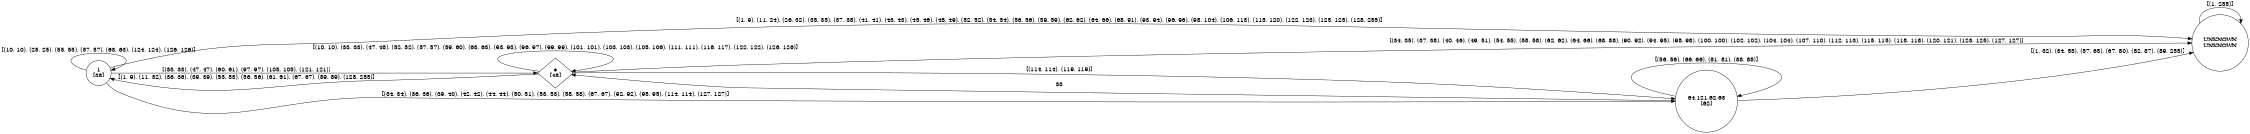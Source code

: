 digraph weighted_automaton {
	margin=0 rankdir=LR size=15
	node [shape=circle]
	1 [label="1
[38]"]
	1 -> UNKNOWN [label="[(1, 9), (11, 24), (26, 32), (35, 35), (37, 38), (41, 41), (43, 43), (45, 46), (48, 49), (52, 52), (54, 54), (56, 56), (59, 59), (62, 62), (64, 66), (68, 91), (93, 94), (96, 96), (98, 104), (106, 113), (115, 120), (122, 123), (125, 125), (128, 255)]"]
	1 -> 1 [label="[(10, 10), (25, 25), (55, 55), (57, 57), (63, 63), (124, 124), (126, 126)]"]
	1 -> "ϵ" [label="[(33, 33), (47, 47), (60, 61), (97, 97), (105, 105), (121, 121)]"]
	1 -> "64,121,62,63" [label="[(34, 34), (36, 36), (39, 40), (42, 42), (44, 44), (50, 51), (53, 53), (58, 58), (67, 67), (92, 92), (95, 95), (114, 114), (127, 127)]"]
	"64,121,62,63" [label="64,121,62,63
[62]"]
	"64,121,62,63" -> UNKNOWN [label="[(1, 32), (34, 55), (57, 65), (67, 80), (82, 87), (89, 255)]"]
	"64,121,62,63" -> "ϵ" [label=33]
	"64,121,62,63" -> "64,121,62,63" [label="[(56, 56), (66, 66), (81, 81), (88, 88)]"]
	UNKNOWN [label="UNKNOWN
UNKNOWN"]
	UNKNOWN -> UNKNOWN [label="[(1, 255)]"]
	"ϵ" [label="ϵ
[48]" shape=diamond]
	"ϵ" -> 1 [label="[(1, 9), (11, 32), (36, 36), (39, 39), (53, 53), (56, 56), (61, 61), (67, 67), (89, 89), (128, 255)]"]
	"ϵ" -> "ϵ" [label="[(10, 10), (33, 33), (47, 48), (52, 52), (57, 57), (59, 60), (63, 63), (93, 93), (96, 97), (99, 99), (101, 101), (103, 103), (105, 106), (111, 111), (116, 117), (122, 122), (126, 126)]"]
	"ϵ" -> UNKNOWN [label="[(34, 35), (37, 38), (40, 46), (49, 51), (54, 55), (58, 58), (62, 62), (64, 66), (68, 88), (90, 92), (94, 95), (98, 98), (100, 100), (102, 102), (104, 104), (107, 110), (112, 113), (115, 115), (118, 118), (120, 121), (123, 125), (127, 127)]"]
	"ϵ" -> "64,121,62,63" [label="[(114, 114), (119, 119)]"]
}
